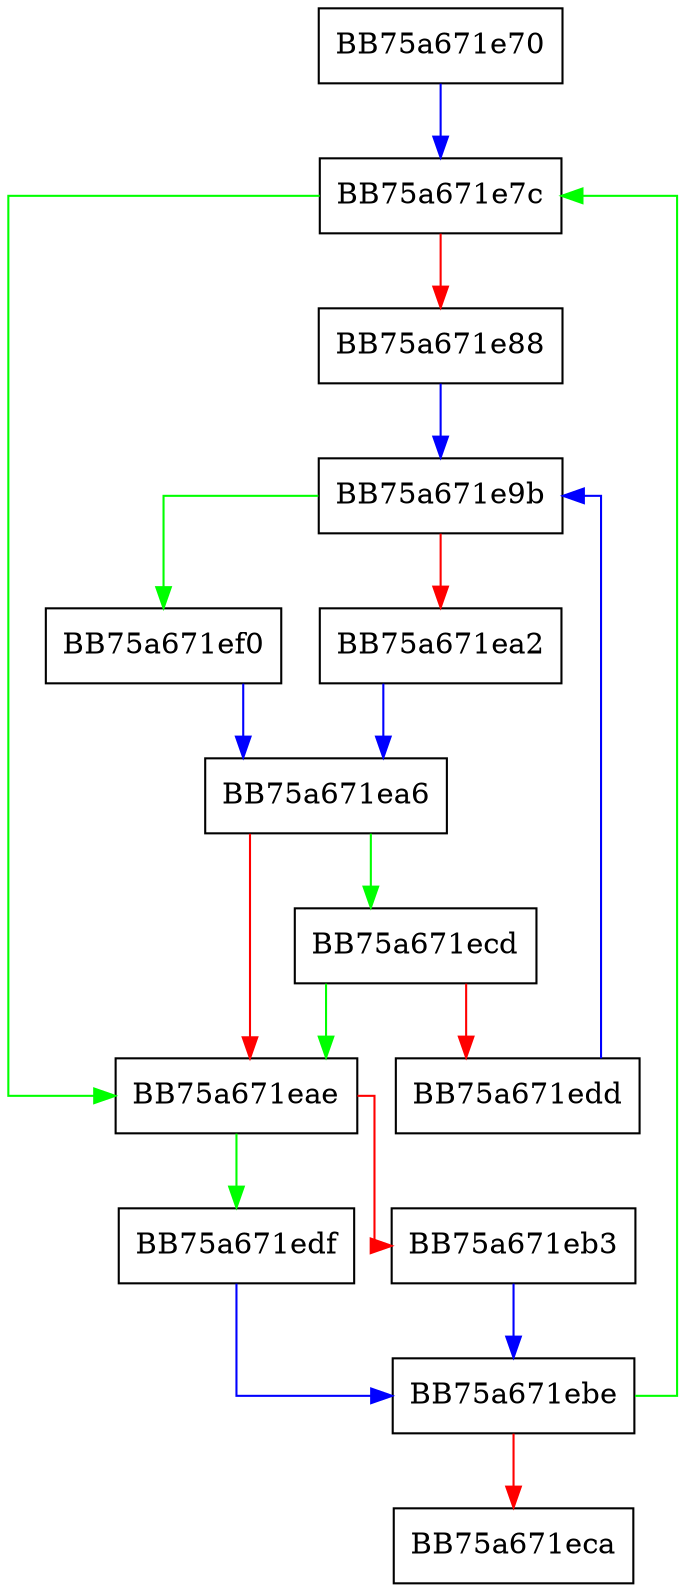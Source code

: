 digraph ksigpush_end {
  node [shape="box"];
  graph [splines=ortho];
  BB75a671e70 -> BB75a671e7c [color="blue"];
  BB75a671e7c -> BB75a671eae [color="green"];
  BB75a671e7c -> BB75a671e88 [color="red"];
  BB75a671e88 -> BB75a671e9b [color="blue"];
  BB75a671e9b -> BB75a671ef0 [color="green"];
  BB75a671e9b -> BB75a671ea2 [color="red"];
  BB75a671ea2 -> BB75a671ea6 [color="blue"];
  BB75a671ea6 -> BB75a671ecd [color="green"];
  BB75a671ea6 -> BB75a671eae [color="red"];
  BB75a671eae -> BB75a671edf [color="green"];
  BB75a671eae -> BB75a671eb3 [color="red"];
  BB75a671eb3 -> BB75a671ebe [color="blue"];
  BB75a671ebe -> BB75a671e7c [color="green"];
  BB75a671ebe -> BB75a671eca [color="red"];
  BB75a671ecd -> BB75a671eae [color="green"];
  BB75a671ecd -> BB75a671edd [color="red"];
  BB75a671edd -> BB75a671e9b [color="blue"];
  BB75a671edf -> BB75a671ebe [color="blue"];
  BB75a671ef0 -> BB75a671ea6 [color="blue"];
}